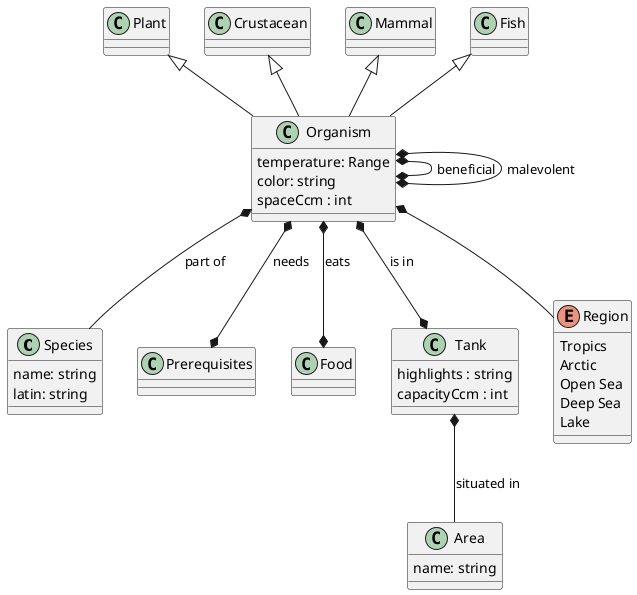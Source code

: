 @startuml
'https://plantuml.com/class-diagram


class Species {
    name: string
    latin: string
}
class Organism {
    temperature: Range
    color: string
    spaceCcm : int
}
class Mammal
class Fish
class Crustacean 
class Plant
class Prerequisites
class Food
class Tank {
    highlights : string
    capacityCcm : int
}
class Area {
    name: string
}

enum Region {
    Tropics
    Arctic
    Open Sea
    Deep Sea
    Lake
}

Organism *-- Species : part of
Organism *-- Region
Organism *-up-* Organism : beneficial
Organism *-right-* Organism : malevolent
Organism *--* Tank : is in
Organism *--* Prerequisites : needs
Organism *--* Food : eats
Tank *-- Area : situated in

Organism -up-|> Fish
Organism -up-|> Mammal
Organism -up-|> Crustacean
Organism -up-|> Plant


@enduml